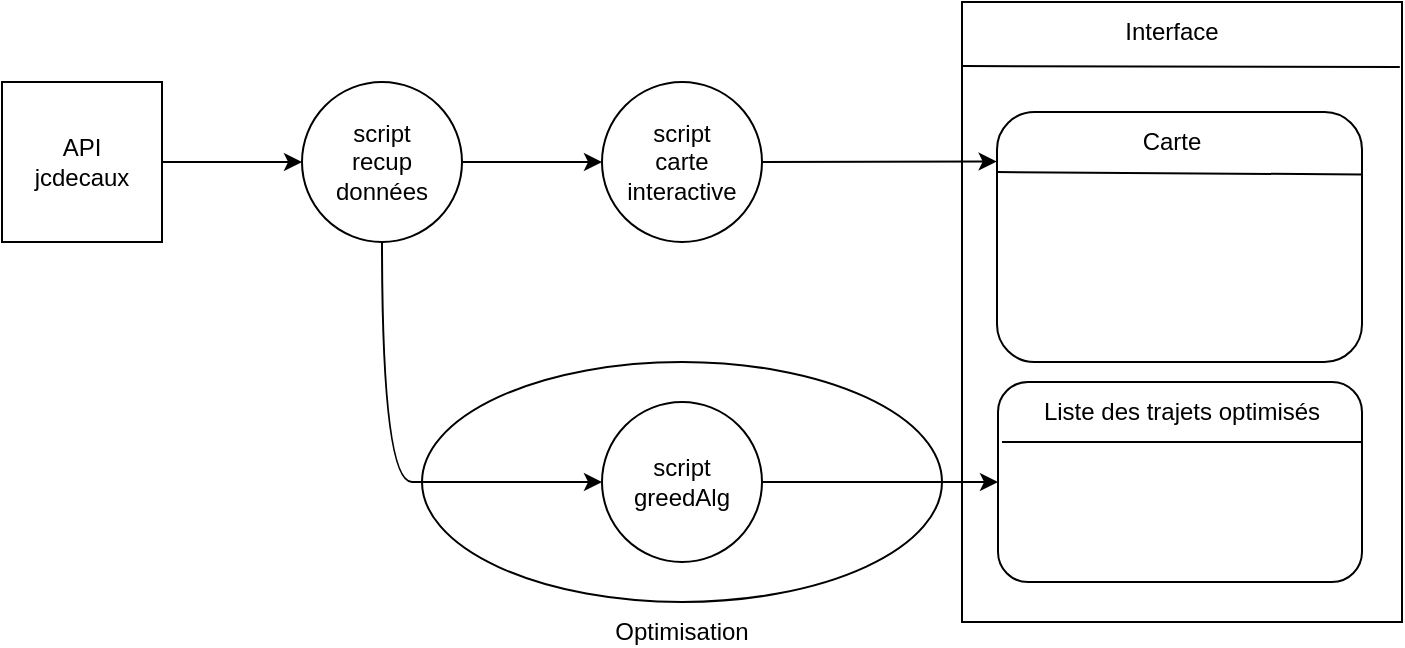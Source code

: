 <mxfile version="24.7.17">
  <diagram name="Page-1" id="ykpEmQPXR-wHbjYEUpFk">
    <mxGraphModel dx="1877" dy="609" grid="1" gridSize="10" guides="1" tooltips="1" connect="1" arrows="1" fold="1" page="1" pageScale="1" pageWidth="827" pageHeight="1169" math="0" shadow="0">
      <root>
        <mxCell id="0" />
        <mxCell id="1" parent="0" />
        <mxCell id="ebvQ4PRXDrvII4Sk1De--1" value="" style="rounded=0;whiteSpace=wrap;html=1;" vertex="1" parent="1">
          <mxGeometry x="260" y="260" width="220" height="310" as="geometry" />
        </mxCell>
        <mxCell id="ebvQ4PRXDrvII4Sk1De--2" value="Interface" style="text;html=1;align=center;verticalAlign=middle;whiteSpace=wrap;rounded=0;" vertex="1" parent="1">
          <mxGeometry x="335" y="260" width="60" height="30" as="geometry" />
        </mxCell>
        <mxCell id="ebvQ4PRXDrvII4Sk1De--4" value="" style="endArrow=none;html=1;rounded=0;exitX=0.002;exitY=0.126;exitDx=0;exitDy=0;exitPerimeter=0;entryX=0.995;entryY=0.105;entryDx=0;entryDy=0;entryPerimeter=0;" edge="1" parent="1" target="ebvQ4PRXDrvII4Sk1De--1">
          <mxGeometry width="50" height="50" relative="1" as="geometry">
            <mxPoint x="260.42" y="292.06" as="sourcePoint" />
            <mxPoint x="540" y="350" as="targetPoint" />
          </mxGeometry>
        </mxCell>
        <mxCell id="ebvQ4PRXDrvII4Sk1De--5" value="" style="rounded=1;whiteSpace=wrap;html=1;" vertex="1" parent="1">
          <mxGeometry x="277.5" y="315" width="182.5" height="125" as="geometry" />
        </mxCell>
        <mxCell id="ebvQ4PRXDrvII4Sk1De--6" value="Carte" style="text;html=1;align=center;verticalAlign=middle;whiteSpace=wrap;rounded=0;" vertex="1" parent="1">
          <mxGeometry x="335" y="315" width="60" height="30" as="geometry" />
        </mxCell>
        <mxCell id="ebvQ4PRXDrvII4Sk1De--7" value="" style="endArrow=none;html=1;rounded=0;exitX=0;exitY=0.25;exitDx=0;exitDy=0;entryX=1;entryY=0.25;entryDx=0;entryDy=0;" edge="1" parent="1" target="ebvQ4PRXDrvII4Sk1De--5">
          <mxGeometry width="50" height="50" relative="1" as="geometry">
            <mxPoint x="277.5" y="345" as="sourcePoint" />
            <mxPoint x="452.5" y="345" as="targetPoint" />
          </mxGeometry>
        </mxCell>
        <mxCell id="ebvQ4PRXDrvII4Sk1De--9" value="API&lt;div&gt;jcdecaux&lt;/div&gt;" style="whiteSpace=wrap;html=1;aspect=fixed;" vertex="1" parent="1">
          <mxGeometry x="-220" y="300" width="80" height="80" as="geometry" />
        </mxCell>
        <mxCell id="ebvQ4PRXDrvII4Sk1De--10" value="" style="endArrow=classic;html=1;rounded=0;exitX=1;exitY=0.5;exitDx=0;exitDy=0;entryX=0;entryY=0.5;entryDx=0;entryDy=0;" edge="1" parent="1" source="ebvQ4PRXDrvII4Sk1De--9" target="ebvQ4PRXDrvII4Sk1De--11">
          <mxGeometry width="50" height="50" relative="1" as="geometry">
            <mxPoint x="150" y="440" as="sourcePoint" />
            <mxPoint x="90" y="350" as="targetPoint" />
          </mxGeometry>
        </mxCell>
        <mxCell id="ebvQ4PRXDrvII4Sk1De--11" value="script&lt;div&gt;recup&lt;/div&gt;&lt;div&gt;données&lt;/div&gt;" style="ellipse;whiteSpace=wrap;html=1;aspect=fixed;" vertex="1" parent="1">
          <mxGeometry x="-70" y="300" width="80" height="80" as="geometry" />
        </mxCell>
        <mxCell id="ebvQ4PRXDrvII4Sk1De--12" value="script&lt;div&gt;carte&lt;/div&gt;&lt;div&gt;interactive&lt;/div&gt;" style="ellipse;whiteSpace=wrap;html=1;aspect=fixed;" vertex="1" parent="1">
          <mxGeometry x="80" y="300" width="80" height="80" as="geometry" />
        </mxCell>
        <mxCell id="ebvQ4PRXDrvII4Sk1De--16" value="" style="rounded=1;whiteSpace=wrap;html=1;" vertex="1" parent="1">
          <mxGeometry x="278" y="450" width="182" height="100" as="geometry" />
        </mxCell>
        <mxCell id="ebvQ4PRXDrvII4Sk1De--17" value="" style="endArrow=classic;html=1;rounded=0;exitX=1;exitY=0.5;exitDx=0;exitDy=0;entryX=0;entryY=0.5;entryDx=0;entryDy=0;" edge="1" parent="1" source="ebvQ4PRXDrvII4Sk1De--11" target="ebvQ4PRXDrvII4Sk1De--12">
          <mxGeometry width="50" height="50" relative="1" as="geometry">
            <mxPoint x="150" y="540" as="sourcePoint" />
            <mxPoint x="200" y="490" as="targetPoint" />
          </mxGeometry>
        </mxCell>
        <mxCell id="ebvQ4PRXDrvII4Sk1De--18" value="" style="endArrow=classic;html=1;rounded=0;exitX=1;exitY=0.5;exitDx=0;exitDy=0;entryX=-0.001;entryY=0.198;entryDx=0;entryDy=0;entryPerimeter=0;" edge="1" parent="1" source="ebvQ4PRXDrvII4Sk1De--12" target="ebvQ4PRXDrvII4Sk1De--5">
          <mxGeometry width="50" height="50" relative="1" as="geometry">
            <mxPoint x="120" y="550" as="sourcePoint" />
            <mxPoint x="170" y="500" as="targetPoint" />
          </mxGeometry>
        </mxCell>
        <mxCell id="ebvQ4PRXDrvII4Sk1De--23" value="Liste des trajets optimisés" style="text;html=1;align=center;verticalAlign=middle;whiteSpace=wrap;rounded=0;" vertex="1" parent="1">
          <mxGeometry x="280" y="450" width="180" height="30" as="geometry" />
        </mxCell>
        <mxCell id="ebvQ4PRXDrvII4Sk1De--24" value="" style="endArrow=none;html=1;rounded=0;entryX=0;entryY=1;entryDx=0;entryDy=0;" edge="1" parent="1" target="ebvQ4PRXDrvII4Sk1De--23">
          <mxGeometry width="50" height="50" relative="1" as="geometry">
            <mxPoint x="460" y="480" as="sourcePoint" />
            <mxPoint x="200" y="490" as="targetPoint" />
          </mxGeometry>
        </mxCell>
        <mxCell id="ebvQ4PRXDrvII4Sk1De--29" value="script&lt;div&gt;greedAlg&lt;/div&gt;" style="ellipse;whiteSpace=wrap;html=1;aspect=fixed;" vertex="1" parent="1">
          <mxGeometry x="80" y="460" width="80" height="80" as="geometry" />
        </mxCell>
        <mxCell id="ebvQ4PRXDrvII4Sk1De--31" value="" style="ellipse;whiteSpace=wrap;html=1;fillColor=none;" vertex="1" parent="1">
          <mxGeometry x="-10" y="440" width="260" height="120" as="geometry" />
        </mxCell>
        <mxCell id="ebvQ4PRXDrvII4Sk1De--32" value="Optimisation" style="text;html=1;align=center;verticalAlign=middle;whiteSpace=wrap;rounded=0;" vertex="1" parent="1">
          <mxGeometry x="25" y="570" width="190" height="10" as="geometry" />
        </mxCell>
        <mxCell id="ebvQ4PRXDrvII4Sk1De--35" value="" style="endArrow=classic;html=1;rounded=0;exitX=1;exitY=0.5;exitDx=0;exitDy=0;entryX=0;entryY=0.5;entryDx=0;entryDy=0;" edge="1" parent="1" source="ebvQ4PRXDrvII4Sk1De--29" target="ebvQ4PRXDrvII4Sk1De--16">
          <mxGeometry width="50" height="50" relative="1" as="geometry">
            <mxPoint x="190" y="610" as="sourcePoint" />
            <mxPoint x="30" y="610" as="targetPoint" />
          </mxGeometry>
        </mxCell>
        <mxCell id="ebvQ4PRXDrvII4Sk1De--36" value="" style="curved=1;endArrow=classic;html=1;rounded=0;entryX=0;entryY=0.5;entryDx=0;entryDy=0;exitX=0.5;exitY=1;exitDx=0;exitDy=0;" edge="1" parent="1" source="ebvQ4PRXDrvII4Sk1De--11" target="ebvQ4PRXDrvII4Sk1De--29">
          <mxGeometry width="50" height="50" relative="1" as="geometry">
            <mxPoint x="-30" y="500" as="sourcePoint" />
            <mxPoint x="20" y="450" as="targetPoint" />
            <Array as="points">
              <mxPoint x="-30" y="500" />
              <mxPoint y="500" />
            </Array>
          </mxGeometry>
        </mxCell>
      </root>
    </mxGraphModel>
  </diagram>
</mxfile>
